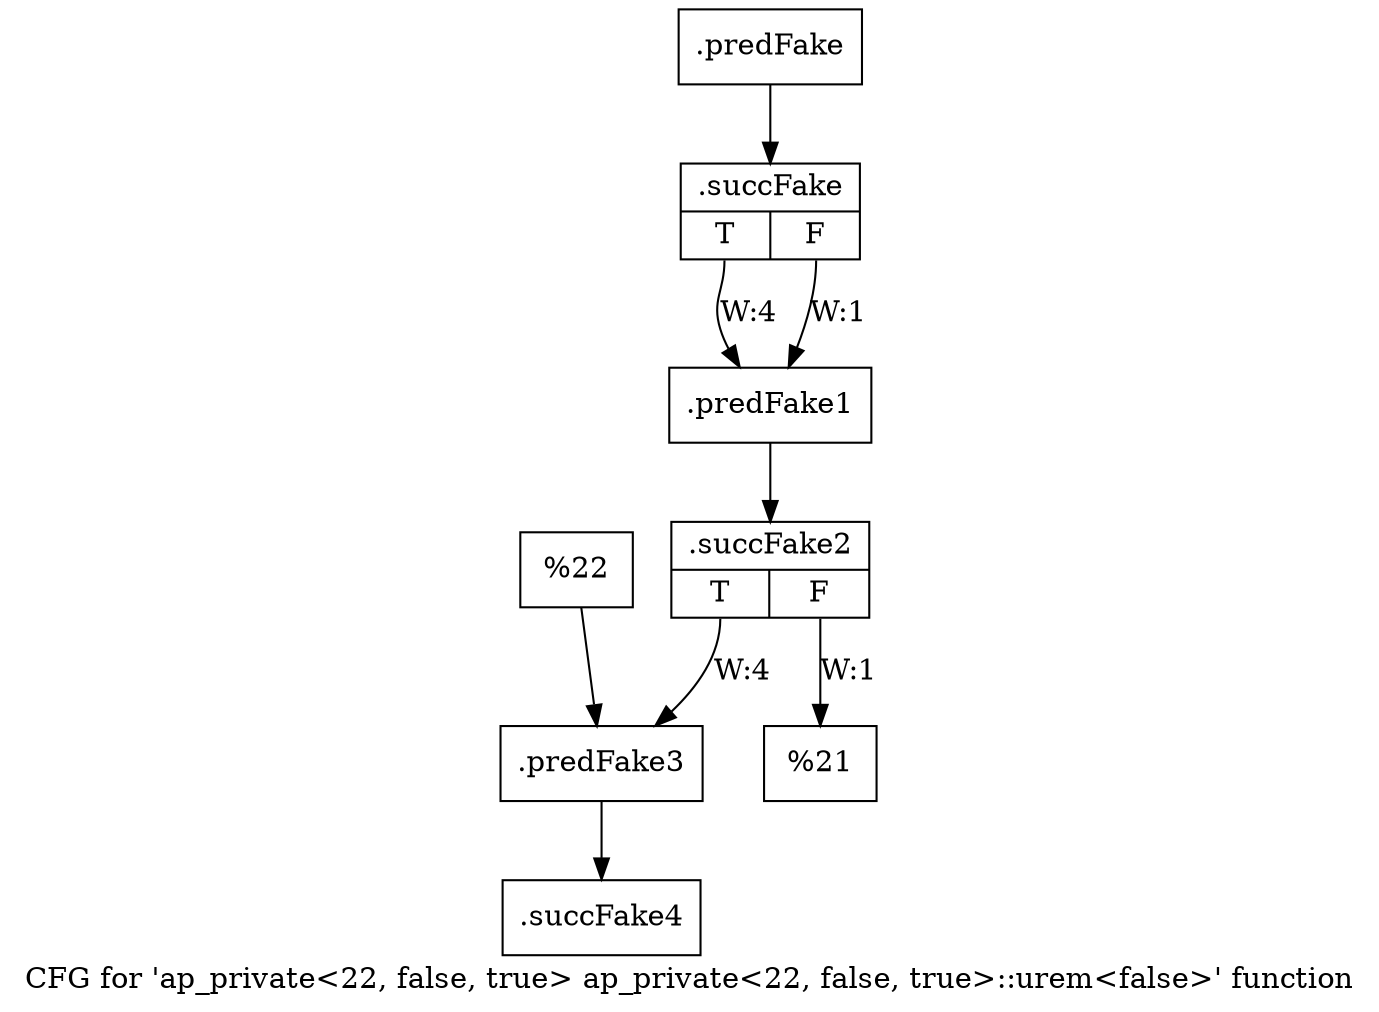 digraph "CFG for 'ap_private\<22, false, true\> ap_private\<22, false, true\>::urem\<false\>' function" {
	label="CFG for 'ap_private\<22, false, true\> ap_private\<22, false, true\>::urem\<false\>' function";

	Node0x577a930 [shape=record,filename="",linenumber="",label="{.predFake}"];
	Node0x577a930 -> Node0x50e8be0[ callList="" memoryops="" filename="/mnt/xilinx/Vitis_HLS/2021.2/include/etc/ap_private.h" execusionnum="3"];
	Node0x50e8be0 [shape=record,filename="/mnt/xilinx/Vitis_HLS/2021.2/include/etc/ap_private.h",linenumber="2260",label="{.succFake|{<s0>T|<s1>F}}"];
	Node0x50e8be0:s0 -> Node0x577e510[label="W:4" callList="" memoryops="" filename="" execusionnum="3"];
	Node0x50e8be0:s1 -> Node0x577e510[label="W:1"];
	Node0x577e510 [shape=record,filename="/mnt/xilinx/Vitis_HLS/2021.2/include/etc/ap_private.h",linenumber="2260",label="{.predFake1}"];
	Node0x577e510 -> Node0x60573b0[ callList="" memoryops="" filename="/mnt/xilinx/Vitis_HLS/2021.2/include/etc/ap_private.h" execusionnum="3"];
	Node0x60573b0 [shape=record,filename="/mnt/xilinx/Vitis_HLS/2021.2/include/etc/ap_private.h",linenumber="2260",label="{.succFake2|{<s0>T|<s1>F}}"];
	Node0x60573b0:s0 -> Node0x577e650[label="W:4" callList="" memoryops="" filename="/mnt/xilinx/Vitis_HLS/2021.2/include/etc/ap_private.h" execusionnum="3"];
	Node0x60573b0:s1 -> Node0x577e5b0[label="W:1"];
	Node0x577e5b0 [shape=record,filename="/mnt/xilinx/Vitis_HLS/2021.2/include/etc/ap_private.h",linenumber="2260",label="{%21}"];
	Node0x577e600 [shape=record,filename="/mnt/xilinx/Vitis_HLS/2021.2/include/etc/ap_private.h",linenumber="2260",label="{%22}"];
	Node0x577e600 -> Node0x577e650;
	Node0x577e650 [shape=record,filename="/mnt/xilinx/Vitis_HLS/2021.2/include/etc/ap_private.h",linenumber="2261",label="{.predFake3}"];
	Node0x577e650 -> Node0x6057570[ callList="" memoryops="" filename="/mnt/xilinx/Vitis_HLS/2021.2/include/etc/ap_private.h" execusionnum="0"];
	Node0x6057570 [shape=record,filename="/mnt/xilinx/Vitis_HLS/2021.2/include/etc/ap_private.h",linenumber="2262",label="{.succFake4}"];
}
